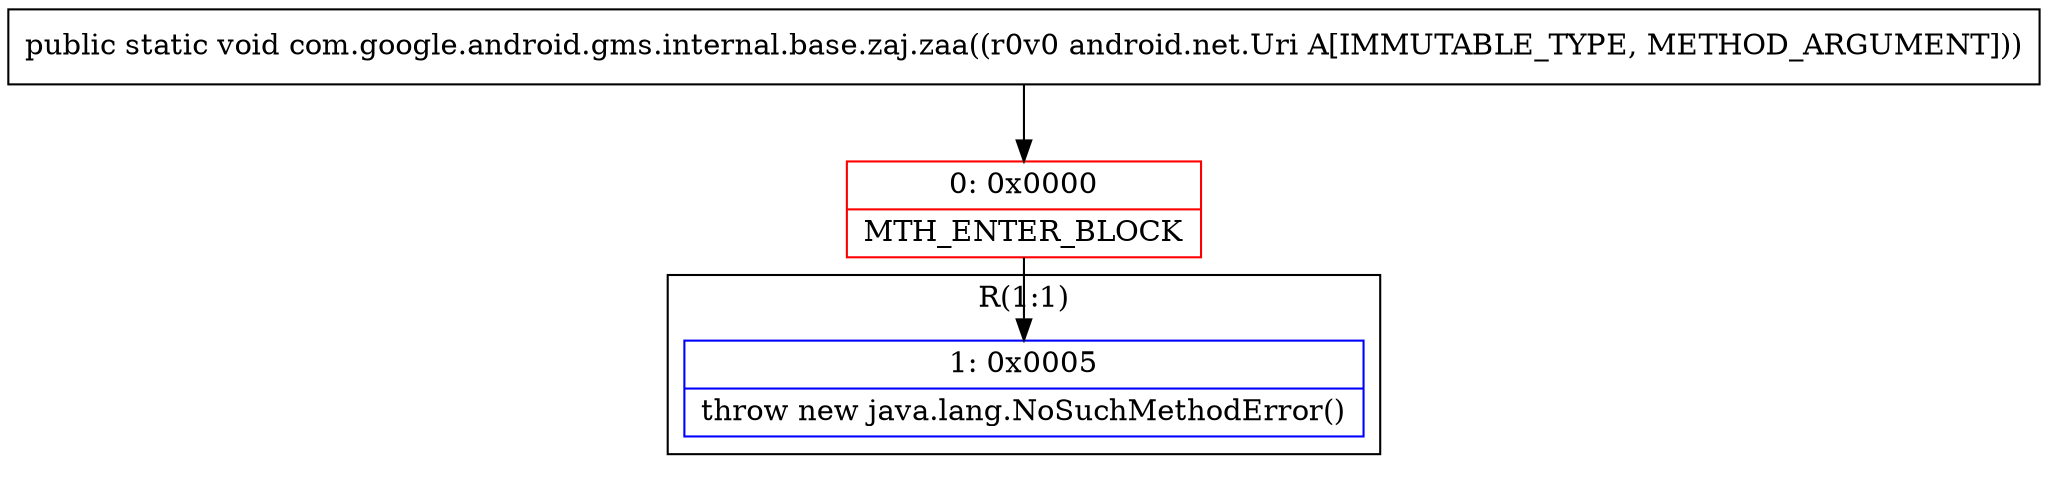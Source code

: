 digraph "CFG forcom.google.android.gms.internal.base.zaj.zaa(Landroid\/net\/Uri;)V" {
subgraph cluster_Region_596869415 {
label = "R(1:1)";
node [shape=record,color=blue];
Node_1 [shape=record,label="{1\:\ 0x0005|throw new java.lang.NoSuchMethodError()\l}"];
}
Node_0 [shape=record,color=red,label="{0\:\ 0x0000|MTH_ENTER_BLOCK\l}"];
MethodNode[shape=record,label="{public static void com.google.android.gms.internal.base.zaj.zaa((r0v0 android.net.Uri A[IMMUTABLE_TYPE, METHOD_ARGUMENT])) }"];
MethodNode -> Node_0;
Node_0 -> Node_1;
}

